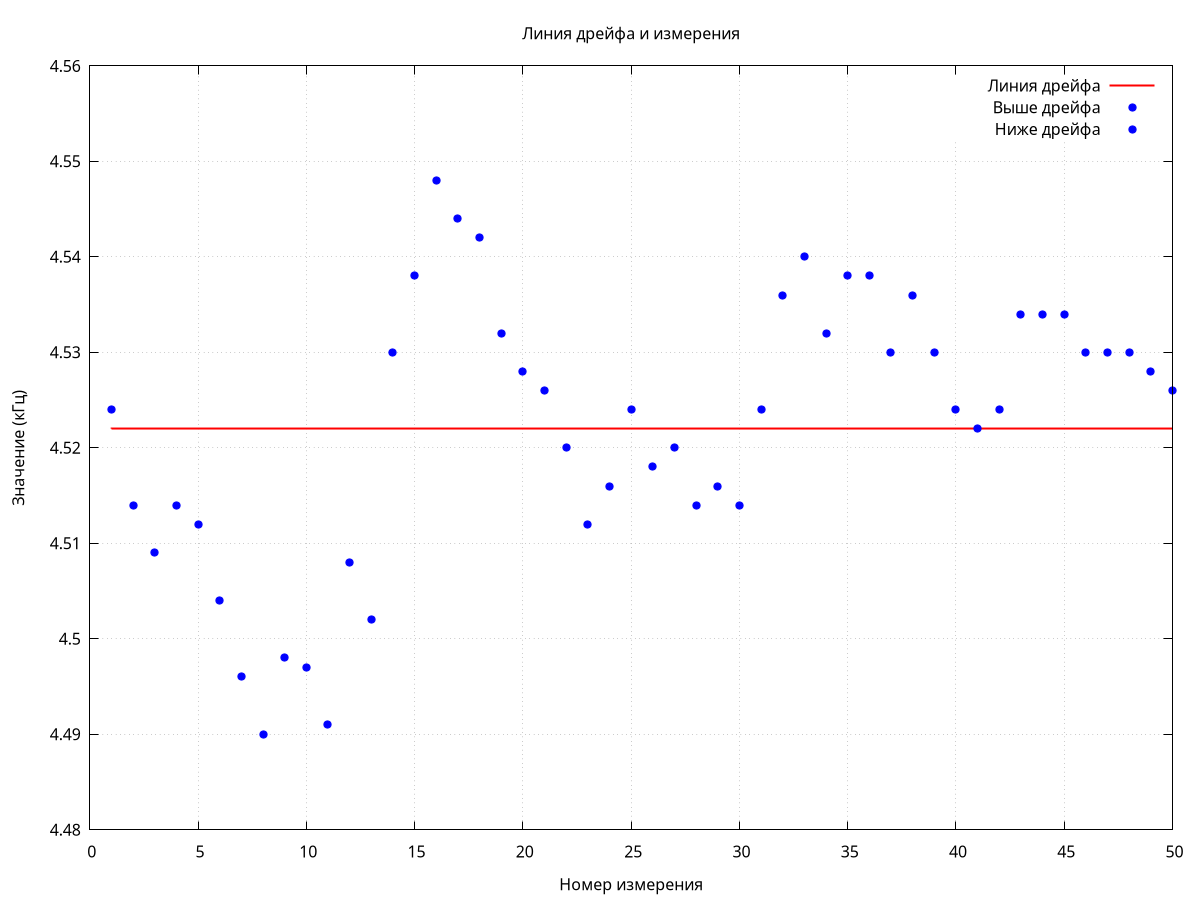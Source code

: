# Настройки графика
set terminal pngcairo enhanced font "Arial,12" size 1000,600
set output "plot2_drift.png"
set title "Линия дрейфа и измерения"
set xlabel "Номер измерения"
set ylabel "Значение (кГц)"
set grid
set yrange [4.480:4.560]

# Линия дрейфа (среднее значение)
drift_value = 4.522  # Примерное среднее

# Данные (номер измерения, значение)
$data << EOD
1 4.524  
2 4.514  
3 4.509  
4 4.514  
5 4.512  
6 4.504  
7 4.496  
8 4.490  
9 4.498  
10 4.497  
11 4.491  
12 4.508  
13 4.502  
14 4.530  
15 4.538  
16 4.548  
17 4.544  
18 4.542  
19 4.532  
20 4.528  
21 4.526  
22 4.520  
23 4.512  
24 4.516  
25 4.524  
26 4.518  
27 4.520  
28 4.514  
29 4.516  
30 4.514  
31 4.524  
32 4.536  
33 4.540  
34 4.532  
35 4.538  
36 4.538  
37 4.530  
38 4.536  
39 4.530  
40 4.524  
41 4.522  
42 4.524  
43 4.534  
44 4.534  
45 4.534  
46 4.530  
47 4.530  
48 4.530  
49 4.528  
50 4.526
EOD

# Рисуем линию дрейфа и точки
plot drift_value lw 2 lt rgb "red" title "Линия дрейфа", \
     $data using 1:($2 >= drift_value ? $2 : 1/0) with points pt 7 ps 1.2 lc rgb "blue" title "Выше дрейфа", \
     $data using 1:($2 < drift_value ? $2 : 1/0) with points pt 7 ps 1.2 lc rgb "blue" title "Ниже дрейфа"